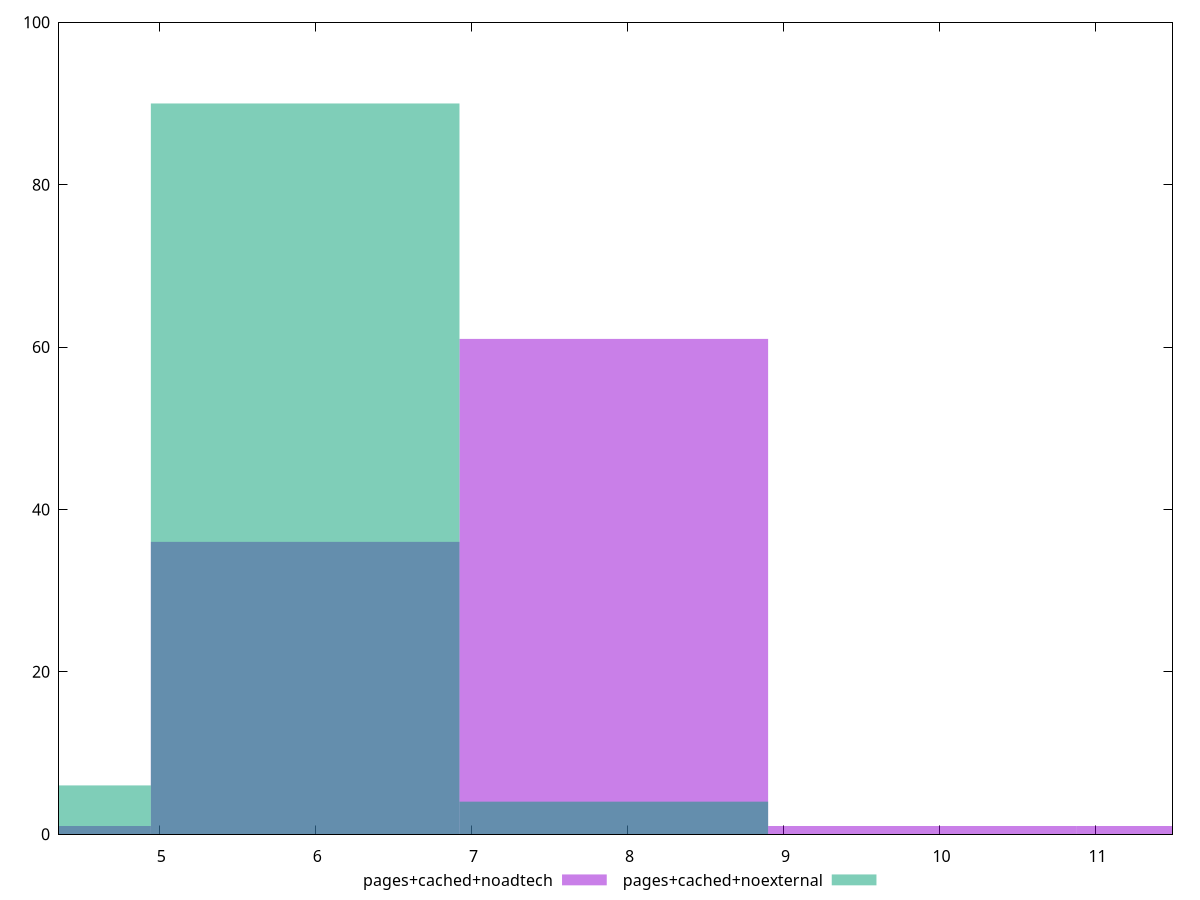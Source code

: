 reset

$pagesCachedNoadtech <<EOF
7.912770844283858 61
5.934578133212893 36
9.890963555354823 1
11.869156266425787 1
3.956385422141929 1
EOF

$pagesCachedNoexternal <<EOF
7.912770844283858 4
5.934578133212893 90
3.956385422141929 6
EOF

set key outside below
set boxwidth 1.9781927110709645
set xrange [4.356800000000001:11.4937]
set yrange [0:100]
set style fill transparent solid 0.5 noborder
set terminal svg size 640, 500 enhanced background rgb 'white'
set output "report_00007_2020-12-11T15:55:29.892Z/network-server-latency/comparison/histogram/4_vs_5.svg"

plot $pagesCachedNoadtech title "pages+cached+noadtech" with boxes, \
     $pagesCachedNoexternal title "pages+cached+noexternal" with boxes

reset
